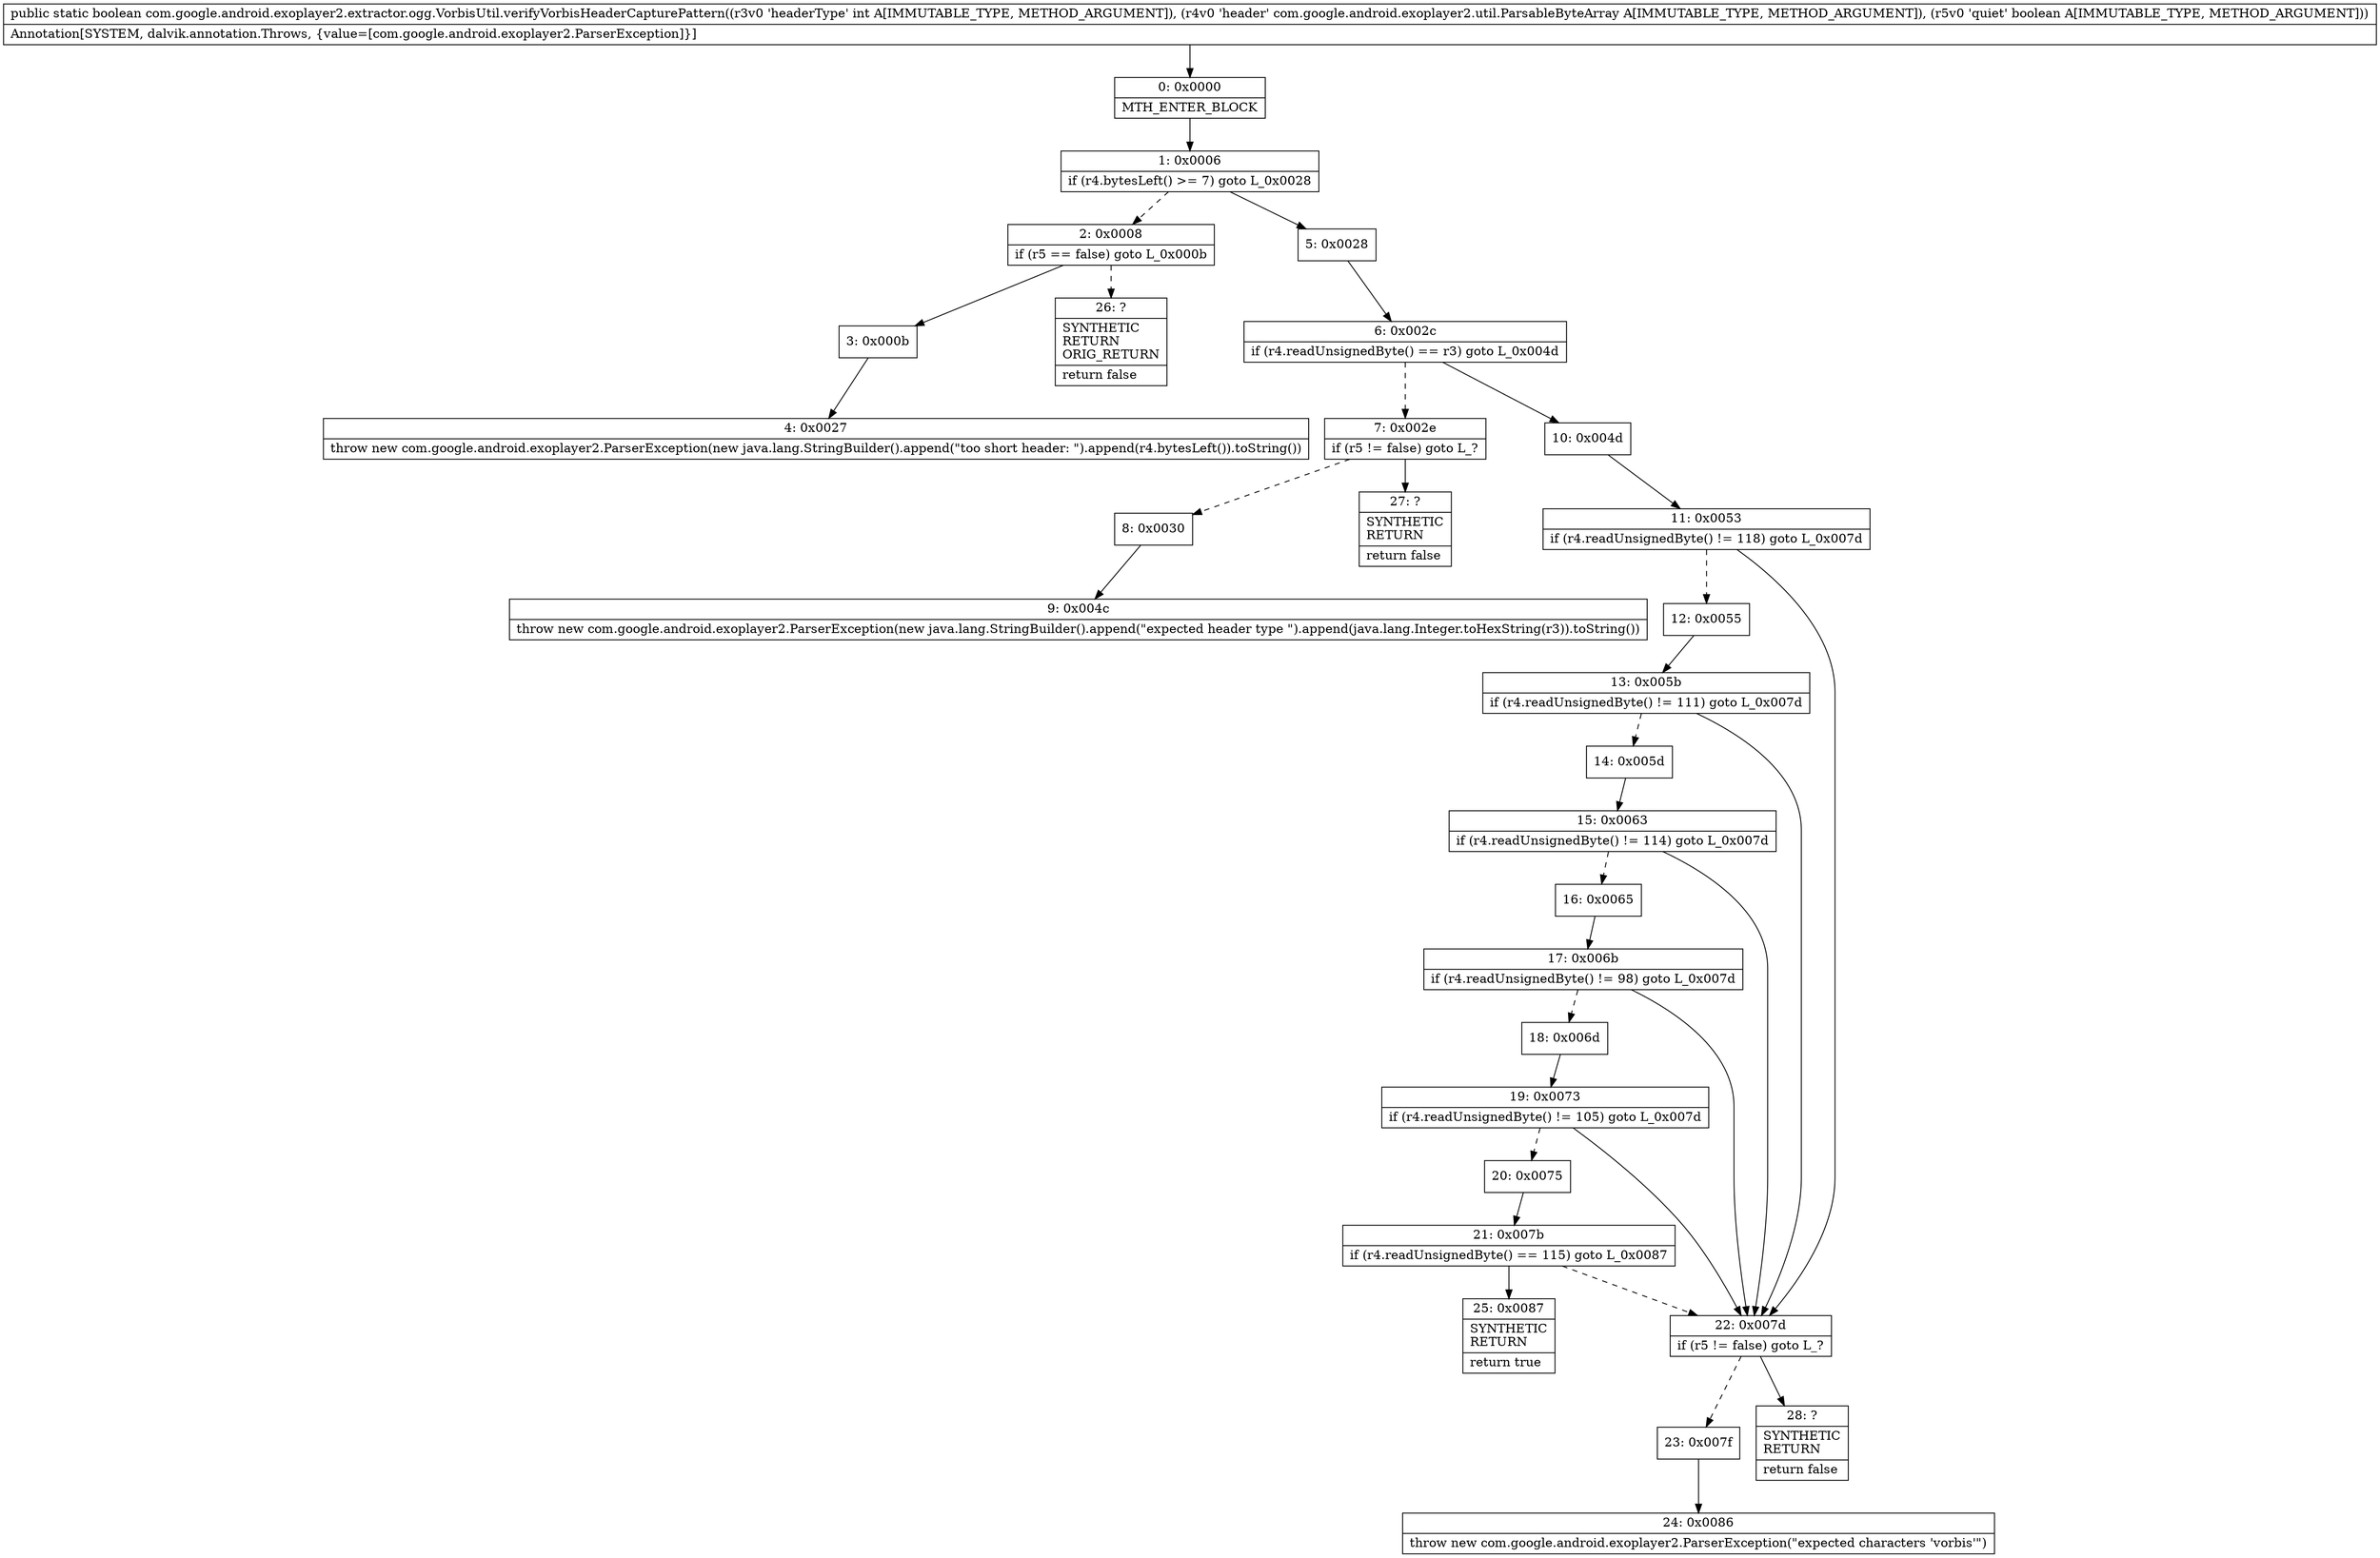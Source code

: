 digraph "CFG forcom.google.android.exoplayer2.extractor.ogg.VorbisUtil.verifyVorbisHeaderCapturePattern(ILcom\/google\/android\/exoplayer2\/util\/ParsableByteArray;Z)Z" {
Node_0 [shape=record,label="{0\:\ 0x0000|MTH_ENTER_BLOCK\l}"];
Node_1 [shape=record,label="{1\:\ 0x0006|if (r4.bytesLeft() \>= 7) goto L_0x0028\l}"];
Node_2 [shape=record,label="{2\:\ 0x0008|if (r5 == false) goto L_0x000b\l}"];
Node_3 [shape=record,label="{3\:\ 0x000b}"];
Node_4 [shape=record,label="{4\:\ 0x0027|throw new com.google.android.exoplayer2.ParserException(new java.lang.StringBuilder().append(\"too short header: \").append(r4.bytesLeft()).toString())\l}"];
Node_5 [shape=record,label="{5\:\ 0x0028}"];
Node_6 [shape=record,label="{6\:\ 0x002c|if (r4.readUnsignedByte() == r3) goto L_0x004d\l}"];
Node_7 [shape=record,label="{7\:\ 0x002e|if (r5 != false) goto L_?\l}"];
Node_8 [shape=record,label="{8\:\ 0x0030}"];
Node_9 [shape=record,label="{9\:\ 0x004c|throw new com.google.android.exoplayer2.ParserException(new java.lang.StringBuilder().append(\"expected header type \").append(java.lang.Integer.toHexString(r3)).toString())\l}"];
Node_10 [shape=record,label="{10\:\ 0x004d}"];
Node_11 [shape=record,label="{11\:\ 0x0053|if (r4.readUnsignedByte() != 118) goto L_0x007d\l}"];
Node_12 [shape=record,label="{12\:\ 0x0055}"];
Node_13 [shape=record,label="{13\:\ 0x005b|if (r4.readUnsignedByte() != 111) goto L_0x007d\l}"];
Node_14 [shape=record,label="{14\:\ 0x005d}"];
Node_15 [shape=record,label="{15\:\ 0x0063|if (r4.readUnsignedByte() != 114) goto L_0x007d\l}"];
Node_16 [shape=record,label="{16\:\ 0x0065}"];
Node_17 [shape=record,label="{17\:\ 0x006b|if (r4.readUnsignedByte() != 98) goto L_0x007d\l}"];
Node_18 [shape=record,label="{18\:\ 0x006d}"];
Node_19 [shape=record,label="{19\:\ 0x0073|if (r4.readUnsignedByte() != 105) goto L_0x007d\l}"];
Node_20 [shape=record,label="{20\:\ 0x0075}"];
Node_21 [shape=record,label="{21\:\ 0x007b|if (r4.readUnsignedByte() == 115) goto L_0x0087\l}"];
Node_22 [shape=record,label="{22\:\ 0x007d|if (r5 != false) goto L_?\l}"];
Node_23 [shape=record,label="{23\:\ 0x007f}"];
Node_24 [shape=record,label="{24\:\ 0x0086|throw new com.google.android.exoplayer2.ParserException(\"expected characters 'vorbis'\")\l}"];
Node_25 [shape=record,label="{25\:\ 0x0087|SYNTHETIC\lRETURN\l|return true\l}"];
Node_26 [shape=record,label="{26\:\ ?|SYNTHETIC\lRETURN\lORIG_RETURN\l|return false\l}"];
Node_27 [shape=record,label="{27\:\ ?|SYNTHETIC\lRETURN\l|return false\l}"];
Node_28 [shape=record,label="{28\:\ ?|SYNTHETIC\lRETURN\l|return false\l}"];
MethodNode[shape=record,label="{public static boolean com.google.android.exoplayer2.extractor.ogg.VorbisUtil.verifyVorbisHeaderCapturePattern((r3v0 'headerType' int A[IMMUTABLE_TYPE, METHOD_ARGUMENT]), (r4v0 'header' com.google.android.exoplayer2.util.ParsableByteArray A[IMMUTABLE_TYPE, METHOD_ARGUMENT]), (r5v0 'quiet' boolean A[IMMUTABLE_TYPE, METHOD_ARGUMENT]))  | Annotation[SYSTEM, dalvik.annotation.Throws, \{value=[com.google.android.exoplayer2.ParserException]\}]\l}"];
MethodNode -> Node_0;
Node_0 -> Node_1;
Node_1 -> Node_2[style=dashed];
Node_1 -> Node_5;
Node_2 -> Node_3;
Node_2 -> Node_26[style=dashed];
Node_3 -> Node_4;
Node_5 -> Node_6;
Node_6 -> Node_7[style=dashed];
Node_6 -> Node_10;
Node_7 -> Node_8[style=dashed];
Node_7 -> Node_27;
Node_8 -> Node_9;
Node_10 -> Node_11;
Node_11 -> Node_12[style=dashed];
Node_11 -> Node_22;
Node_12 -> Node_13;
Node_13 -> Node_14[style=dashed];
Node_13 -> Node_22;
Node_14 -> Node_15;
Node_15 -> Node_16[style=dashed];
Node_15 -> Node_22;
Node_16 -> Node_17;
Node_17 -> Node_18[style=dashed];
Node_17 -> Node_22;
Node_18 -> Node_19;
Node_19 -> Node_20[style=dashed];
Node_19 -> Node_22;
Node_20 -> Node_21;
Node_21 -> Node_22[style=dashed];
Node_21 -> Node_25;
Node_22 -> Node_23[style=dashed];
Node_22 -> Node_28;
Node_23 -> Node_24;
}

